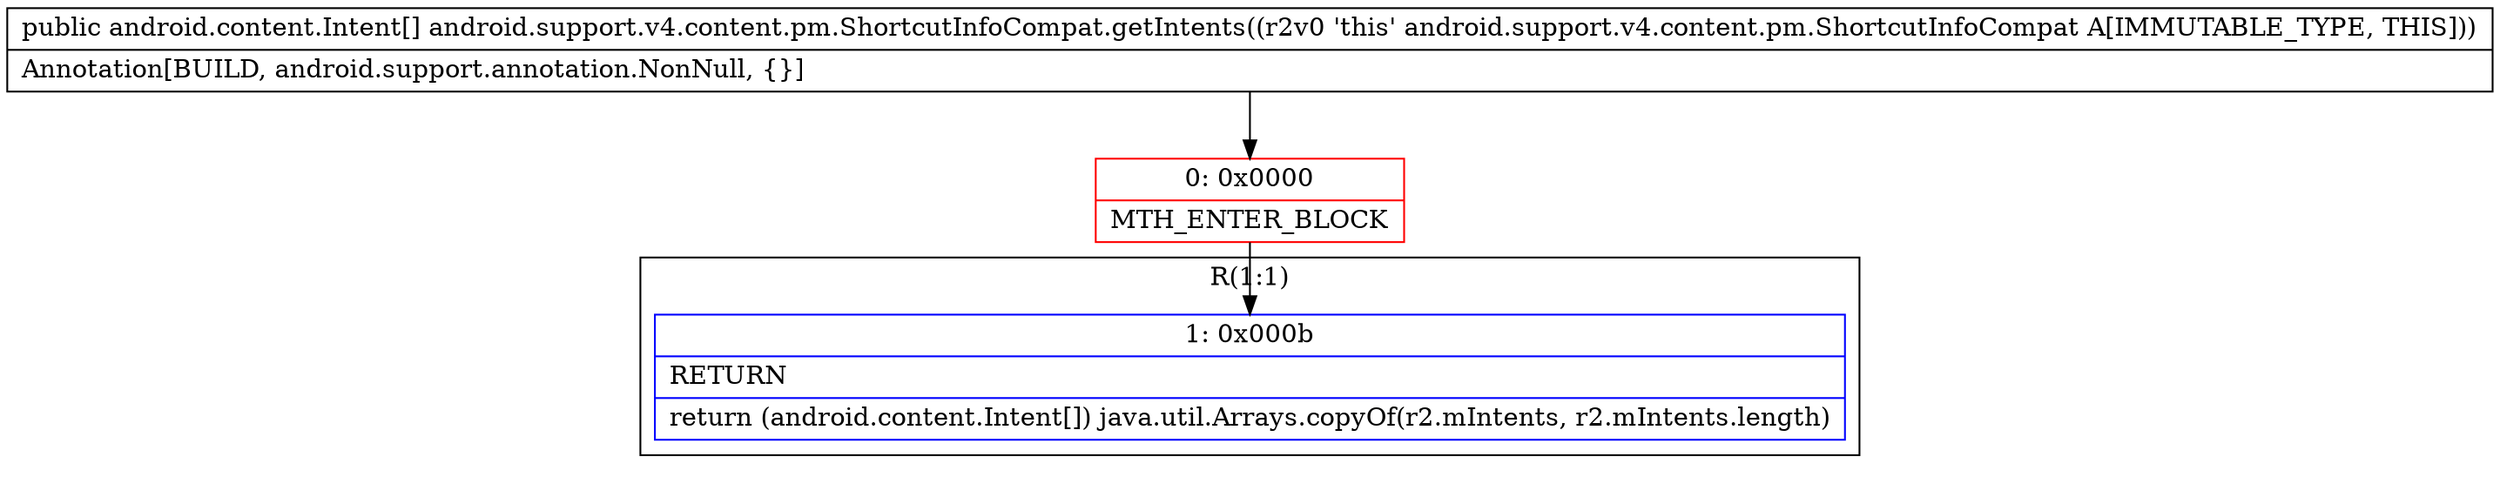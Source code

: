 digraph "CFG forandroid.support.v4.content.pm.ShortcutInfoCompat.getIntents()[Landroid\/content\/Intent;" {
subgraph cluster_Region_1300753172 {
label = "R(1:1)";
node [shape=record,color=blue];
Node_1 [shape=record,label="{1\:\ 0x000b|RETURN\l|return (android.content.Intent[]) java.util.Arrays.copyOf(r2.mIntents, r2.mIntents.length)\l}"];
}
Node_0 [shape=record,color=red,label="{0\:\ 0x0000|MTH_ENTER_BLOCK\l}"];
MethodNode[shape=record,label="{public android.content.Intent[] android.support.v4.content.pm.ShortcutInfoCompat.getIntents((r2v0 'this' android.support.v4.content.pm.ShortcutInfoCompat A[IMMUTABLE_TYPE, THIS]))  | Annotation[BUILD, android.support.annotation.NonNull, \{\}]\l}"];
MethodNode -> Node_0;
Node_0 -> Node_1;
}

